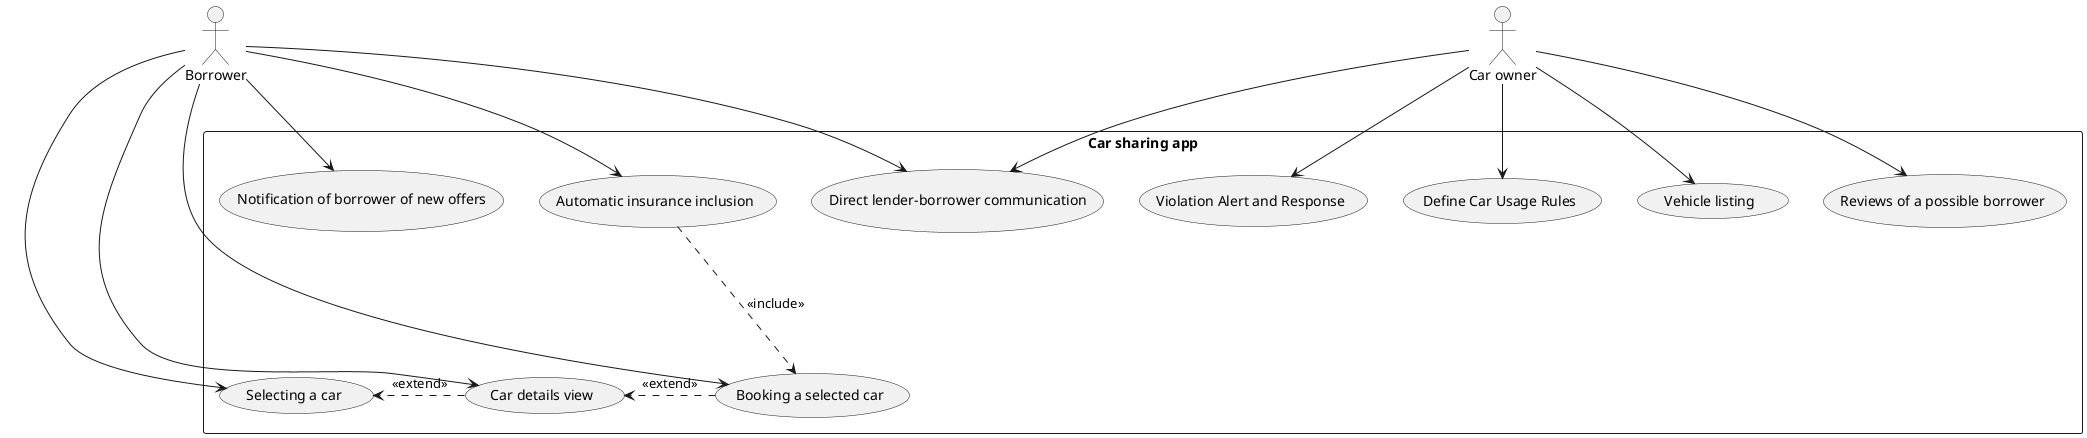 @startuml
'left to right direction
' Define the actors
actor Borrower as borrower

' Define the system boundary
rectangle "Car sharing app" {
' UC-1
    (Vehicle listing) as vehicleListing [[https://github.com/bruzla/NSWI041/issues/12]]
' UC-2
    (Selecting a car) as selectingCar [[https://github.com/bruzla/NSWI041/issues/13]]
' UC-3
    (Booking a selected car) as bookingSelectedCar [[https://github.com/bruzla/NSWI041/issues/14]]
' UC-4
    (Car details view) as carDetail [[https://github.com/bruzla/NSWI041/issues/15]]
' UC-6
    (Automatic insurance inclusion) as automaticInsurance [[https://github.com/bruzla/NSWI041/issues/17]]
' UC-5
    (Reviews of a possible borrower) as borrowerReviews [[https://github.com/bruzla/NSWI041/issues/16]]
' UC-7
    (Direct lender-borrower communication) as lenderBorrowerCommunication [[https://github.com/bruzla/NSWI041/issues/18]]
' UC-8
    (Violation Alert and Response) as violationAlert [[https://github.com/bruzla/NSWI041/issues/19]]
' UC-9
    (Notification of borrower of new offers) as newOffersNotification [[https://github.com/bruzla/NSWI041/issues/20]]
' UC-10
    (Define Car Usage Rules) as defineCarUsageRules [[https://github.com/bruzla/NSWI041/issues/22]]
}

' Relationships for User
borrower --> selectingCar
borrower --> bookingSelectedCar
borrower --> automaticInsurance
borrower --> lenderBorrowerCommunication
borrower --> carDetail
borrower --> newOffersNotification

' relations between use cases
bookingSelectedCar .> carDetail : <<extend>>
carDetail .> selectingCar : <<extend>>
automaticInsurance ...> bookingSelectedCar : <<include>>

actor "Car owner" as carOwner
' Relationships for Admin
carOwner --> vehicleListing
carOwner --> lenderBorrowerCommunication
carOwner --> borrowerReviews
carOwner --> defineCarUsageRules
carOwner --> violationAlert


' Extends and Includes (optional)
'selectingCar .> vehicleListing : extends

'(Login) .> (Register) : includes
@enduml